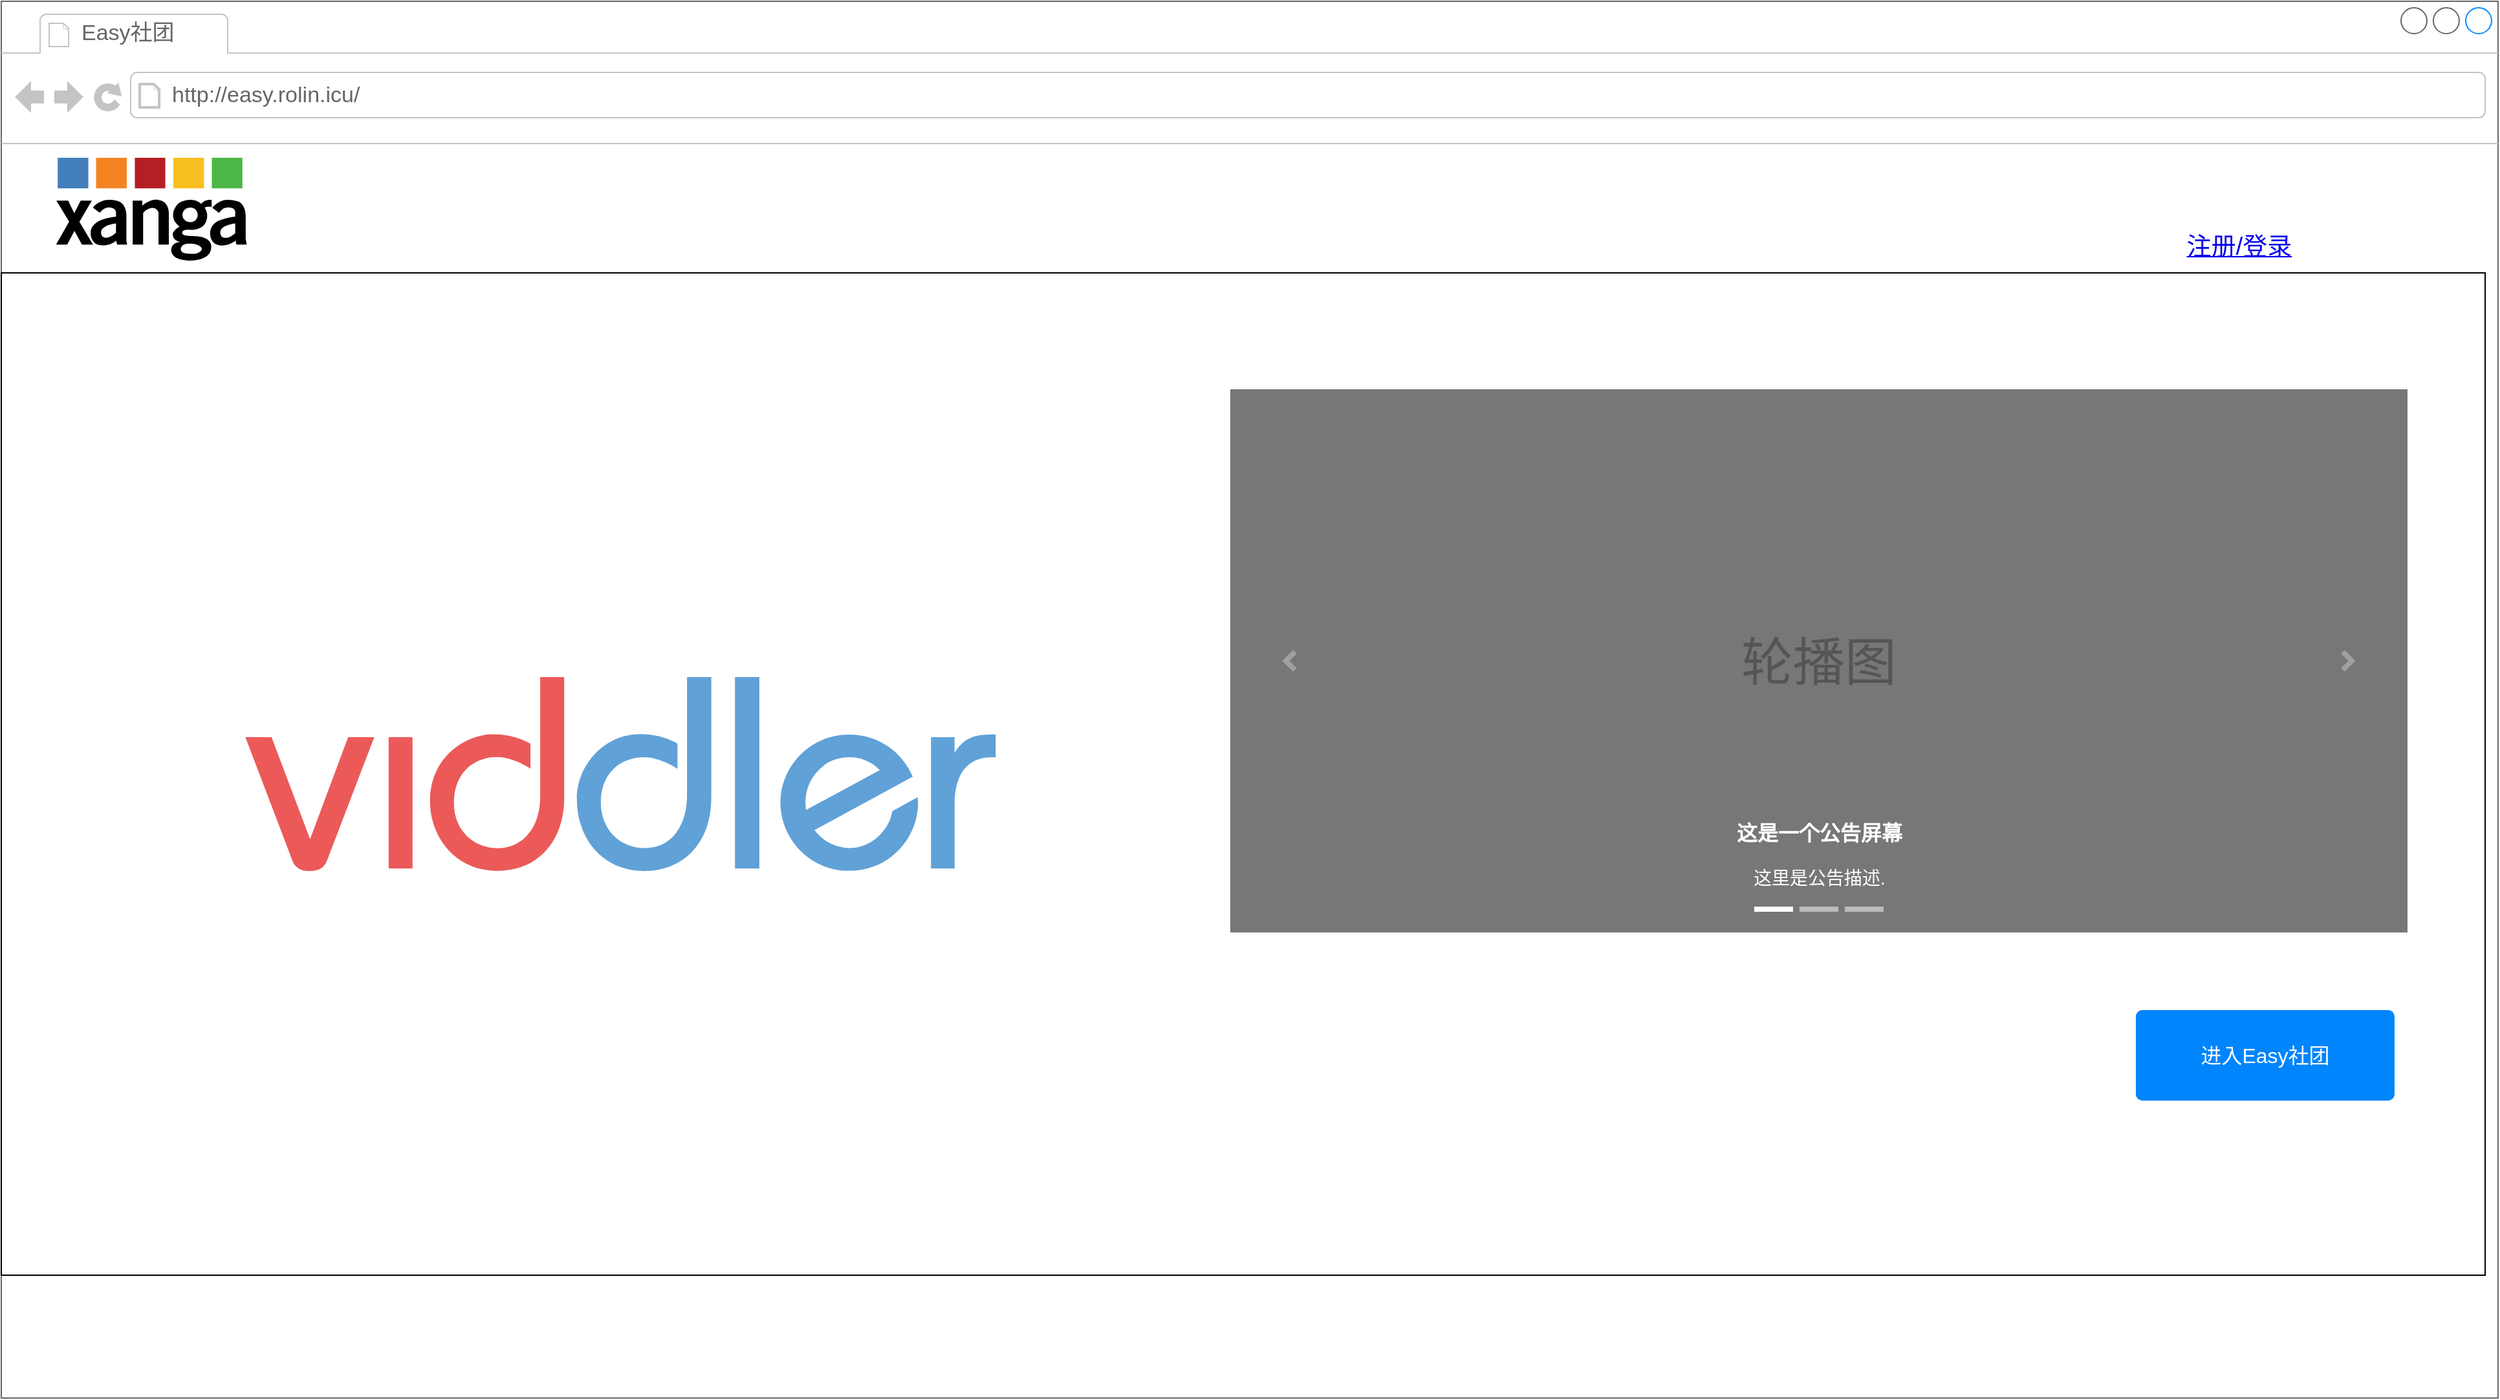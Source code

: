 <mxfile>
    <diagram id="CEq0DkR0caGXi7iFeCsH" name="第 1 页">
        <mxGraphModel dx="2829" dy="1620" grid="1" gridSize="10" guides="1" tooltips="1" connect="1" arrows="1" fold="1" page="1" pageScale="1" pageWidth="1600" pageHeight="900" math="0" shadow="0">
            <root>
                <mxCell id="0"/>
                <mxCell id="1" parent="0"/>
                <mxCell id="2" value="" style="strokeWidth=1;shadow=0;dashed=0;align=center;html=1;shape=mxgraph.mockup.containers.browserWindow;rSize=0;strokeColor=#666666;strokeColor2=#008cff;strokeColor3=#c4c4c4;mainText=,;recursiveResize=0;" vertex="1" parent="1">
                    <mxGeometry x="10" width="1930" height="1080" as="geometry"/>
                </mxCell>
                <mxCell id="3" value="Easy社团" style="strokeWidth=1;shadow=0;dashed=0;align=center;html=1;shape=mxgraph.mockup.containers.anchor;fontSize=17;fontColor=#666666;align=left;" vertex="1" parent="2">
                    <mxGeometry x="60" y="12" width="110" height="26" as="geometry"/>
                </mxCell>
                <mxCell id="4" value="http://easy.rolin.icu/" style="strokeWidth=1;shadow=0;dashed=0;align=center;html=1;shape=mxgraph.mockup.containers.anchor;rSize=0;fontSize=17;fontColor=#666666;align=left;" vertex="1" parent="2">
                    <mxGeometry x="130" y="60" width="250" height="26" as="geometry"/>
                </mxCell>
                <UserObject label="注册/登录" id="5">
                    <mxCell style="text;html=1;strokeColor=none;fillColor=none;whiteSpace=wrap;align=center;verticalAlign=middle;fontColor=#0000EE;fontStyle=4;fontSize=19;" vertex="1" parent="2">
                        <mxGeometry x="1660" y="170" width="140" height="40" as="geometry"/>
                    </mxCell>
                </UserObject>
                <mxCell id="6" value="" style="rounded=0;whiteSpace=wrap;html=1;fontSize=19;labelBackgroundColor=none;labelBorderColor=none;fillColor=#FFFFFF;" vertex="1" parent="2">
                    <mxGeometry y="210" width="1920" height="775" as="geometry"/>
                </mxCell>
                <mxCell id="7" value="" style="dashed=0;outlineConnect=0;html=1;align=center;labelPosition=center;verticalLabelPosition=bottom;verticalAlign=top;shape=mxgraph.weblogos.xanga;fillColor=#000000;strokeColor=none;labelBackgroundColor=none;fontSize=19;fontColor=#f0f0f0;" vertex="1" parent="2">
                    <mxGeometry x="42.31" y="121" width="147.37" height="80" as="geometry"/>
                </mxCell>
                <mxCell id="8" value="" style="dashed=0;outlineConnect=0;html=1;align=center;labelPosition=center;verticalLabelPosition=bottom;verticalAlign=top;shape=mxgraph.weblogos.viddler;fillColor=#1896E0;gradientColor=#06253F;labelBackgroundColor=none;fontSize=19;fontColor=#f0f0f0;" vertex="1" parent="2">
                    <mxGeometry x="188.68" y="522.52" width="580" height="149.95" as="geometry"/>
                </mxCell>
                <mxCell id="22" value="轮播图" style="html=1;shadow=0;dashed=0;strokeColor=none;strokeWidth=1;fillColor=#777777;fontColor=#555555;whiteSpace=wrap;align=center;verticalAlign=middle;fontStyle=0;fontSize=40;labelBackgroundColor=none;" vertex="1" parent="2">
                    <mxGeometry x="950" y="300" width="910" height="420" as="geometry"/>
                </mxCell>
                <mxCell id="23" value="" style="html=1;verticalLabelPosition=bottom;labelBackgroundColor=#ffffff;verticalAlign=top;shadow=0;dashed=0;strokeWidth=4;shape=mxgraph.ios7.misc.more;strokeColor=#a0a0a0;" vertex="1" parent="22">
                    <mxGeometry x="1" y="0.5" width="7" height="14" relative="1" as="geometry">
                        <mxPoint x="-50" y="-7" as="offset"/>
                    </mxGeometry>
                </mxCell>
                <mxCell id="24" value="" style="flipH=1;html=1;verticalLabelPosition=bottom;labelBackgroundColor=#ffffff;verticalAlign=top;shadow=0;dashed=0;strokeWidth=4;shape=mxgraph.ios7.misc.more;strokeColor=#a0a0a0;" vertex="1" parent="22">
                    <mxGeometry y="0.5" width="7" height="14" relative="1" as="geometry">
                        <mxPoint x="43" y="-7" as="offset"/>
                    </mxGeometry>
                </mxCell>
                <mxCell id="25" value="" style="html=1;shadow=0;strokeColor=none;fillColor=#ffffff;" vertex="1" parent="22">
                    <mxGeometry x="0.5" y="1" width="30" height="4" relative="1" as="geometry">
                        <mxPoint x="-50" y="-20" as="offset"/>
                    </mxGeometry>
                </mxCell>
                <mxCell id="26" value="" style="html=1;shadow=0;strokeColor=none;fillColor=#BBBBBB;" vertex="1" parent="22">
                    <mxGeometry x="0.5" y="1" width="30" height="4" relative="1" as="geometry">
                        <mxPoint x="-15" y="-20" as="offset"/>
                    </mxGeometry>
                </mxCell>
                <mxCell id="27" value="" style="html=1;shadow=0;strokeColor=none;fillColor=#BBBBBB;" vertex="1" parent="22">
                    <mxGeometry x="0.5" y="1" width="30" height="4" relative="1" as="geometry">
                        <mxPoint x="20" y="-20" as="offset"/>
                    </mxGeometry>
                </mxCell>
                <mxCell id="28" value="&lt;font style=&quot;font-size: 16px&quot;&gt;&lt;b&gt;这是一个公告屏幕&lt;/b&gt;&lt;/font&gt;&lt;br style=&quot;font-size: 14px&quot;&gt;&lt;br style=&quot;font-size: 14px&quot;&gt;这里是公告描述." style="html=1;shadow=0;strokeColor=none;fillColor=none;resizeWidth=1;fontColor=#FFFFFF;fontSize=14;" vertex="1" parent="22">
                    <mxGeometry y="1" width="910" height="60" relative="1" as="geometry">
                        <mxPoint y="-90" as="offset"/>
                    </mxGeometry>
                </mxCell>
                <mxCell id="29" value="进入Easy社团" style="html=1;shadow=0;dashed=0;shape=mxgraph.bootstrap.rrect;rSize=5;strokeColor=none;strokeWidth=1;fillColor=#0085FC;fontColor=#FFFFFF;whiteSpace=wrap;align=center;verticalAlign=middle;spacingLeft=0;fontStyle=0;fontSize=16;spacing=5;labelBackgroundColor=none;" vertex="1" parent="2">
                    <mxGeometry x="1650" y="780" width="200" height="70" as="geometry"/>
                </mxCell>
            </root>
        </mxGraphModel>
    </diagram>
</mxfile>